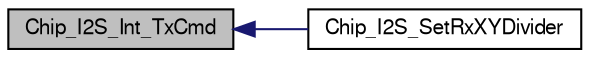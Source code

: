 digraph "Chip_I2S_Int_TxCmd"
{
  edge [fontname="FreeSans",fontsize="10",labelfontname="FreeSans",labelfontsize="10"];
  node [fontname="FreeSans",fontsize="10",shape=record];
  rankdir="LR";
  Node1 [label="Chip_I2S_Int_TxCmd",height=0.2,width=0.4,color="black", fillcolor="grey75", style="filled", fontcolor="black"];
  Node1 -> Node2 [dir="back",color="midnightblue",fontsize="10",style="solid"];
  Node2 [label="Chip_I2S_SetRxXYDivider",height=0.2,width=0.4,color="black", fillcolor="white", style="filled",URL="$group__I2S__17XX__40XX.html#gafd2bc55fb29ea5f082d5ae3b5794f605",tooltip="Set the MCLK rate by using a fractional rate generator, dividing down the frequency of PCLK..."];
}
